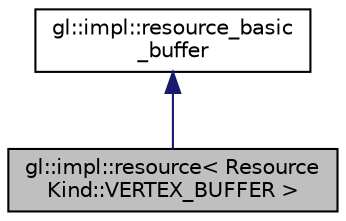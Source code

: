 digraph "gl::impl::resource&lt; ResourceKind::VERTEX_BUFFER &gt;"
{
 // LATEX_PDF_SIZE
  edge [fontname="Helvetica",fontsize="10",labelfontname="Helvetica",labelfontsize="10"];
  node [fontname="Helvetica",fontsize="10",shape=record];
  Node1 [label="gl::impl::resource\< Resource\lKind::VERTEX_BUFFER \>",height=0.2,width=0.4,color="black", fillcolor="grey75", style="filled", fontcolor="black",tooltip=" "];
  Node2 -> Node1 [dir="back",color="midnightblue",fontsize="10",style="solid",fontname="Helvetica"];
  Node2 [label="gl::impl::resource_basic\l_buffer",height=0.2,width=0.4,color="black", fillcolor="white", style="filled",URL="$structgl_1_1impl_1_1resource__basic__buffer.html",tooltip=" "];
}
